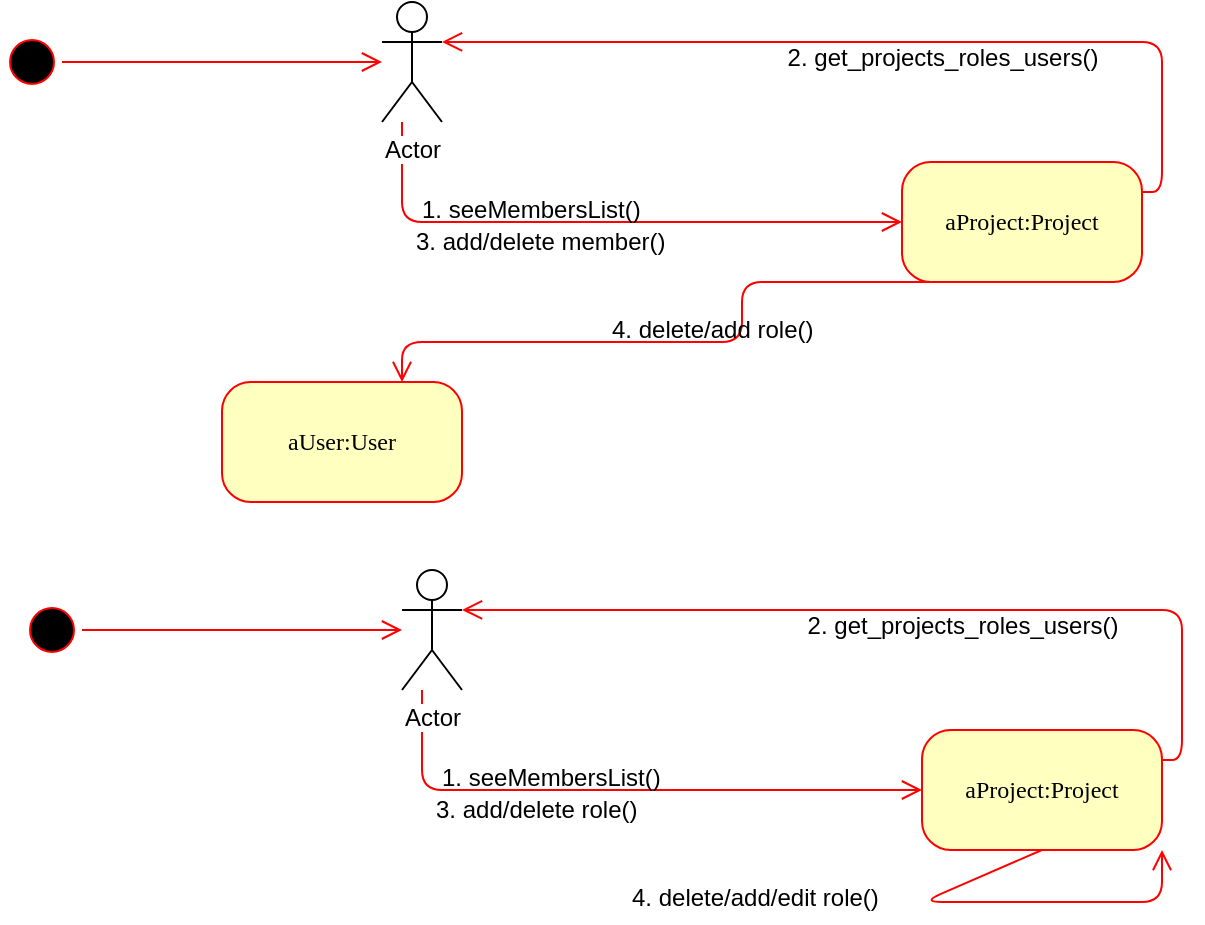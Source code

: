 <mxfile version="10.6.8" type="github"><diagram id="oq4KtHrZnJBLjJy6Vmzd" name="Page-1"><mxGraphModel dx="840" dy="471" grid="1" gridSize="10" guides="1" tooltips="1" connect="1" arrows="1" fold="1" page="1" pageScale="1" pageWidth="850" pageHeight="1100" math="0" shadow="0"><root><mxCell id="0"/><mxCell id="1" parent="0"/><mxCell id="U-vonJCGJCo7R13yU9DC-1" value="" style="ellipse;html=1;shape=startState;fillColor=#000000;strokeColor=#ff0000;rounded=1;shadow=0;comic=0;labelBackgroundColor=none;fontFamily=Verdana;fontSize=12;fontColor=#000000;align=center;direction=south;" vertex="1" parent="1"><mxGeometry x="130" y="135" width="30" height="30" as="geometry"/></mxCell><mxCell id="U-vonJCGJCo7R13yU9DC-2" value="aUser:User" style="rounded=1;whiteSpace=wrap;html=1;arcSize=24;fillColor=#ffffc0;strokeColor=#ff0000;shadow=0;comic=0;labelBackgroundColor=none;fontFamily=Verdana;fontSize=12;fontColor=#000000;align=center;" vertex="1" parent="1"><mxGeometry x="240" y="310" width="120" height="60" as="geometry"/></mxCell><mxCell id="U-vonJCGJCo7R13yU9DC-3" style="edgeStyle=orthogonalEdgeStyle;html=1;exitX=1;exitY=0.25;labelBackgroundColor=none;endArrow=open;endSize=8;strokeColor=#ff0000;fontFamily=Verdana;fontSize=12;align=left;entryX=1;entryY=0.333;entryDx=0;entryDy=0;entryPerimeter=0;" edge="1" parent="1" source="U-vonJCGJCo7R13yU9DC-5" target="U-vonJCGJCo7R13yU9DC-12"><mxGeometry relative="1" as="geometry"><mxPoint x="350" y="165" as="targetPoint"/></mxGeometry></mxCell><mxCell id="U-vonJCGJCo7R13yU9DC-4" value="2. &lt;span&gt;get_projects_roles_users()&lt;br&gt;&lt;/span&gt;" style="text;html=1;resizable=0;points=[];align=center;verticalAlign=middle;labelBackgroundColor=#ffffff;" vertex="1" connectable="0" parent="U-vonJCGJCo7R13yU9DC-3"><mxGeometry x="-0.169" y="3" relative="1" as="geometry"><mxPoint x="-10" y="5" as="offset"/></mxGeometry></mxCell><mxCell id="U-vonJCGJCo7R13yU9DC-5" value="aProject:Project" style="rounded=1;whiteSpace=wrap;html=1;arcSize=24;fillColor=#ffffc0;strokeColor=#ff0000;shadow=0;comic=0;labelBackgroundColor=none;fontFamily=Verdana;fontSize=12;fontColor=#000000;align=center;" vertex="1" parent="1"><mxGeometry x="580" y="200" width="120" height="60" as="geometry"/></mxCell><mxCell id="U-vonJCGJCo7R13yU9DC-6" style="edgeStyle=orthogonalEdgeStyle;html=1;labelBackgroundColor=none;endArrow=open;endSize=8;strokeColor=#ff0000;fontFamily=Verdana;fontSize=12;align=left;" edge="1" parent="1" source="U-vonJCGJCo7R13yU9DC-1"><mxGeometry relative="1" as="geometry"><mxPoint x="320" y="150" as="targetPoint"/></mxGeometry></mxCell><mxCell id="U-vonJCGJCo7R13yU9DC-7" style="edgeStyle=orthogonalEdgeStyle;html=1;labelBackgroundColor=none;endArrow=open;endSize=8;strokeColor=#ff0000;fontFamily=Verdana;fontSize=12;align=left;entryX=0;entryY=0.5;" edge="1" parent="1" target="U-vonJCGJCo7R13yU9DC-5"><mxGeometry relative="1" as="geometry"><Array as="points"><mxPoint x="330" y="230"/></Array><mxPoint x="330" y="180" as="sourcePoint"/></mxGeometry></mxCell><mxCell id="U-vonJCGJCo7R13yU9DC-8" style="edgeStyle=orthogonalEdgeStyle;html=1;entryX=0.75;entryY=0;labelBackgroundColor=none;endArrow=open;endSize=8;strokeColor=#ff0000;fontFamily=Verdana;fontSize=12;align=left;exitX=0.5;exitY=1;" edge="1" parent="1" source="U-vonJCGJCo7R13yU9DC-5" target="U-vonJCGJCo7R13yU9DC-2"><mxGeometry relative="1" as="geometry"><mxPoint x="520" y="300" as="sourcePoint"/><Array as="points"><mxPoint x="500" y="290"/><mxPoint x="330" y="290"/></Array></mxGeometry></mxCell><mxCell id="U-vonJCGJCo7R13yU9DC-9" value="1. seeMembersList()" style="text;html=1;resizable=0;points=[];autosize=1;align=left;verticalAlign=top;spacingTop=-4;" vertex="1" parent="1"><mxGeometry x="338" y="214" width="140" height="20" as="geometry"/></mxCell><mxCell id="U-vonJCGJCo7R13yU9DC-10" value="3. add/delete member()" style="text;html=1;resizable=0;points=[];autosize=1;align=left;verticalAlign=top;spacingTop=-4;" vertex="1" parent="1"><mxGeometry x="335" y="230" width="160" height="20" as="geometry"/></mxCell><mxCell id="U-vonJCGJCo7R13yU9DC-11" value="4. &lt;font&gt;&lt;font&gt;delete/add role()&lt;/font&gt;&lt;/font&gt;" style="text;html=1;resizable=0;points=[];autosize=1;align=left;verticalAlign=top;spacingTop=-4;" vertex="1" parent="1"><mxGeometry x="433" y="274" width="130" height="20" as="geometry"/></mxCell><mxCell id="U-vonJCGJCo7R13yU9DC-12" value="Actor" style="shape=umlActor;verticalLabelPosition=bottom;labelBackgroundColor=#ffffff;verticalAlign=top;html=1;outlineConnect=0;" vertex="1" parent="1"><mxGeometry x="320" y="120" width="30" height="60" as="geometry"/></mxCell><mxCell id="U-vonJCGJCo7R13yU9DC-13" value="" style="ellipse;html=1;shape=startState;fillColor=#000000;strokeColor=#ff0000;rounded=1;shadow=0;comic=0;labelBackgroundColor=none;fontFamily=Verdana;fontSize=12;fontColor=#000000;align=center;direction=south;" vertex="1" parent="1"><mxGeometry x="140" y="419" width="30" height="30" as="geometry"/></mxCell><mxCell id="U-vonJCGJCo7R13yU9DC-15" style="edgeStyle=orthogonalEdgeStyle;html=1;exitX=1;exitY=0.25;labelBackgroundColor=none;endArrow=open;endSize=8;strokeColor=#ff0000;fontFamily=Verdana;fontSize=12;align=left;entryX=1;entryY=0.333;entryDx=0;entryDy=0;entryPerimeter=0;" edge="1" parent="1" source="U-vonJCGJCo7R13yU9DC-17" target="U-vonJCGJCo7R13yU9DC-24"><mxGeometry relative="1" as="geometry"><mxPoint x="360" y="449" as="targetPoint"/></mxGeometry></mxCell><mxCell id="U-vonJCGJCo7R13yU9DC-16" value="2. &lt;span&gt;get_projects_roles_users()&lt;br&gt;&lt;/span&gt;" style="text;html=1;resizable=0;points=[];align=center;verticalAlign=middle;labelBackgroundColor=#ffffff;" vertex="1" connectable="0" parent="U-vonJCGJCo7R13yU9DC-15"><mxGeometry x="-0.169" y="3" relative="1" as="geometry"><mxPoint x="-10" y="5" as="offset"/></mxGeometry></mxCell><mxCell id="U-vonJCGJCo7R13yU9DC-17" value="aProject:Project" style="rounded=1;whiteSpace=wrap;html=1;arcSize=24;fillColor=#ffffc0;strokeColor=#ff0000;shadow=0;comic=0;labelBackgroundColor=none;fontFamily=Verdana;fontSize=12;fontColor=#000000;align=center;" vertex="1" parent="1"><mxGeometry x="590" y="484" width="120" height="60" as="geometry"/></mxCell><mxCell id="U-vonJCGJCo7R13yU9DC-18" style="edgeStyle=orthogonalEdgeStyle;html=1;labelBackgroundColor=none;endArrow=open;endSize=8;strokeColor=#ff0000;fontFamily=Verdana;fontSize=12;align=left;" edge="1" parent="1" source="U-vonJCGJCo7R13yU9DC-13"><mxGeometry relative="1" as="geometry"><mxPoint x="330" y="434" as="targetPoint"/></mxGeometry></mxCell><mxCell id="U-vonJCGJCo7R13yU9DC-19" style="edgeStyle=orthogonalEdgeStyle;html=1;labelBackgroundColor=none;endArrow=open;endSize=8;strokeColor=#ff0000;fontFamily=Verdana;fontSize=12;align=left;entryX=0;entryY=0.5;" edge="1" parent="1" target="U-vonJCGJCo7R13yU9DC-17"><mxGeometry relative="1" as="geometry"><Array as="points"><mxPoint x="340" y="514"/></Array><mxPoint x="340" y="464" as="sourcePoint"/></mxGeometry></mxCell><mxCell id="U-vonJCGJCo7R13yU9DC-20" style="edgeStyle=orthogonalEdgeStyle;html=1;labelBackgroundColor=none;endArrow=open;endSize=8;strokeColor=#ff0000;fontFamily=Verdana;fontSize=12;align=left;exitX=0.5;exitY=1;" edge="1" parent="1" source="U-vonJCGJCo7R13yU9DC-17" target="U-vonJCGJCo7R13yU9DC-17"><mxGeometry relative="1" as="geometry"><mxPoint x="530" y="584" as="sourcePoint"/><Array as="points"><mxPoint x="710" y="570"/></Array><mxPoint x="340" y="594" as="targetPoint"/></mxGeometry></mxCell><mxCell id="U-vonJCGJCo7R13yU9DC-21" value="1. seeMembersList()" style="text;html=1;resizable=0;points=[];autosize=1;align=left;verticalAlign=top;spacingTop=-4;" vertex="1" parent="1"><mxGeometry x="348" y="498" width="140" height="20" as="geometry"/></mxCell><mxCell id="U-vonJCGJCo7R13yU9DC-22" value="3. add/delete role()" style="text;html=1;resizable=0;points=[];autosize=1;align=left;verticalAlign=top;spacingTop=-4;" vertex="1" parent="1"><mxGeometry x="345" y="514" width="130" height="20" as="geometry"/></mxCell><mxCell id="U-vonJCGJCo7R13yU9DC-23" value="4. &lt;font&gt;&lt;font&gt;delete/add/edit role()&lt;/font&gt;&lt;/font&gt;" style="text;html=1;resizable=0;points=[];autosize=1;align=left;verticalAlign=top;spacingTop=-4;" vertex="1" parent="1"><mxGeometry x="443" y="558" width="160" height="20" as="geometry"/></mxCell><mxCell id="U-vonJCGJCo7R13yU9DC-24" value="Actor" style="shape=umlActor;verticalLabelPosition=bottom;labelBackgroundColor=#ffffff;verticalAlign=top;html=1;outlineConnect=0;" vertex="1" parent="1"><mxGeometry x="330" y="404" width="30" height="60" as="geometry"/></mxCell></root></mxGraphModel></diagram></mxfile>
